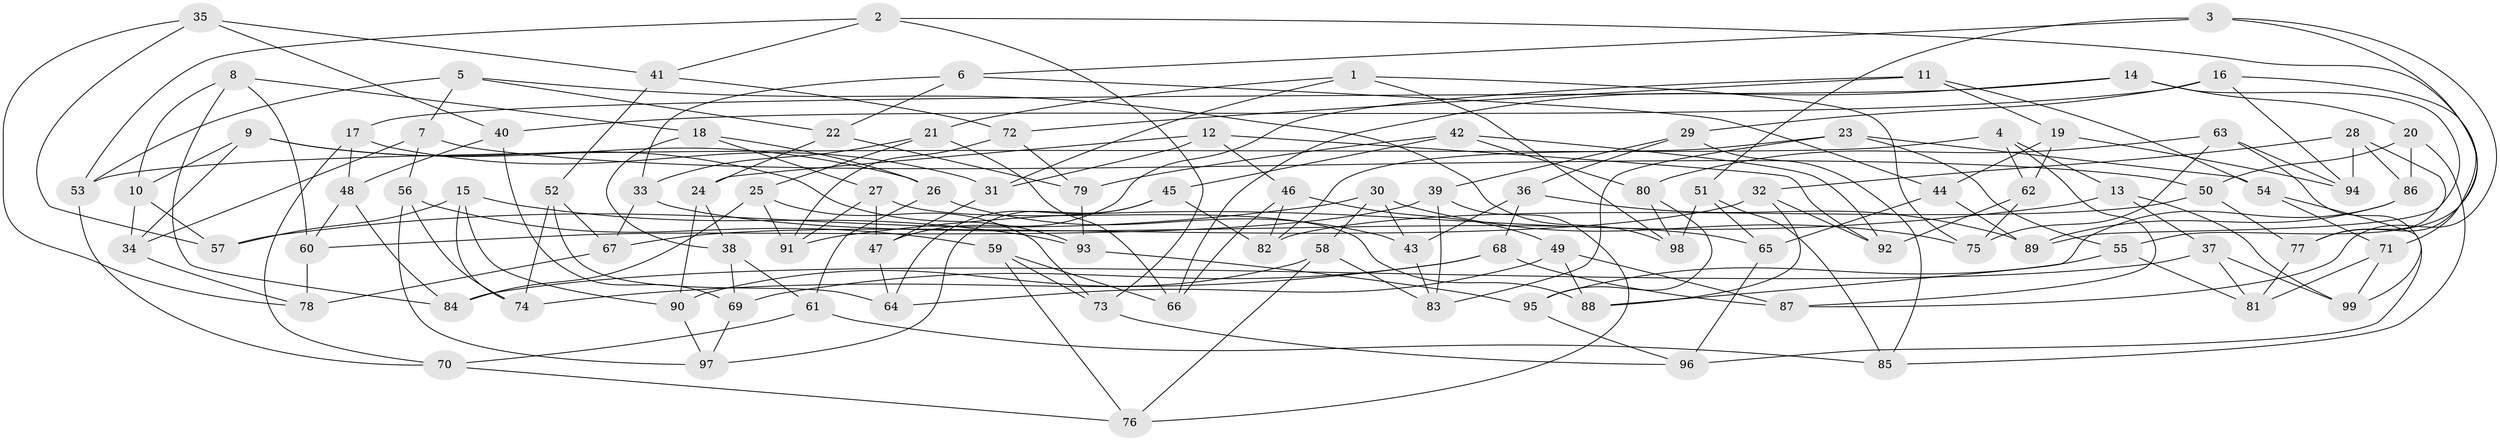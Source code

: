 // Generated by graph-tools (version 1.1) at 2025/37/03/09/25 02:37:57]
// undirected, 99 vertices, 198 edges
graph export_dot {
graph [start="1"]
  node [color=gray90,style=filled];
  1;
  2;
  3;
  4;
  5;
  6;
  7;
  8;
  9;
  10;
  11;
  12;
  13;
  14;
  15;
  16;
  17;
  18;
  19;
  20;
  21;
  22;
  23;
  24;
  25;
  26;
  27;
  28;
  29;
  30;
  31;
  32;
  33;
  34;
  35;
  36;
  37;
  38;
  39;
  40;
  41;
  42;
  43;
  44;
  45;
  46;
  47;
  48;
  49;
  50;
  51;
  52;
  53;
  54;
  55;
  56;
  57;
  58;
  59;
  60;
  61;
  62;
  63;
  64;
  65;
  66;
  67;
  68;
  69;
  70;
  71;
  72;
  73;
  74;
  75;
  76;
  77;
  78;
  79;
  80;
  81;
  82;
  83;
  84;
  85;
  86;
  87;
  88;
  89;
  90;
  91;
  92;
  93;
  94;
  95;
  96;
  97;
  98;
  99;
  1 -- 75;
  1 -- 21;
  1 -- 98;
  1 -- 31;
  2 -- 73;
  2 -- 77;
  2 -- 41;
  2 -- 53;
  3 -- 6;
  3 -- 51;
  3 -- 87;
  3 -- 55;
  4 -- 87;
  4 -- 53;
  4 -- 13;
  4 -- 62;
  5 -- 53;
  5 -- 7;
  5 -- 98;
  5 -- 22;
  6 -- 33;
  6 -- 44;
  6 -- 22;
  7 -- 56;
  7 -- 34;
  7 -- 50;
  8 -- 10;
  8 -- 84;
  8 -- 60;
  8 -- 18;
  9 -- 34;
  9 -- 93;
  9 -- 10;
  9 -- 26;
  10 -- 34;
  10 -- 57;
  11 -- 47;
  11 -- 19;
  11 -- 54;
  11 -- 72;
  12 -- 31;
  12 -- 92;
  12 -- 46;
  12 -- 24;
  13 -- 37;
  13 -- 91;
  13 -- 99;
  14 -- 17;
  14 -- 20;
  14 -- 66;
  14 -- 89;
  15 -- 93;
  15 -- 90;
  15 -- 74;
  15 -- 57;
  16 -- 71;
  16 -- 40;
  16 -- 29;
  16 -- 94;
  17 -- 70;
  17 -- 48;
  17 -- 31;
  18 -- 38;
  18 -- 26;
  18 -- 27;
  19 -- 62;
  19 -- 44;
  19 -- 94;
  20 -- 50;
  20 -- 85;
  20 -- 86;
  21 -- 33;
  21 -- 66;
  21 -- 25;
  22 -- 79;
  22 -- 24;
  23 -- 54;
  23 -- 82;
  23 -- 83;
  23 -- 55;
  24 -- 90;
  24 -- 38;
  25 -- 84;
  25 -- 91;
  25 -- 73;
  26 -- 61;
  26 -- 43;
  27 -- 88;
  27 -- 91;
  27 -- 47;
  28 -- 77;
  28 -- 86;
  28 -- 32;
  28 -- 94;
  29 -- 39;
  29 -- 36;
  29 -- 85;
  30 -- 43;
  30 -- 58;
  30 -- 57;
  30 -- 75;
  31 -- 47;
  32 -- 67;
  32 -- 92;
  32 -- 88;
  33 -- 65;
  33 -- 67;
  34 -- 78;
  35 -- 40;
  35 -- 41;
  35 -- 78;
  35 -- 57;
  36 -- 89;
  36 -- 43;
  36 -- 68;
  37 -- 84;
  37 -- 81;
  37 -- 99;
  38 -- 61;
  38 -- 69;
  39 -- 60;
  39 -- 76;
  39 -- 83;
  40 -- 69;
  40 -- 48;
  41 -- 52;
  41 -- 72;
  42 -- 79;
  42 -- 45;
  42 -- 80;
  42 -- 92;
  43 -- 83;
  44 -- 89;
  44 -- 65;
  45 -- 97;
  45 -- 64;
  45 -- 82;
  46 -- 49;
  46 -- 82;
  46 -- 66;
  47 -- 64;
  48 -- 60;
  48 -- 84;
  49 -- 87;
  49 -- 64;
  49 -- 88;
  50 -- 82;
  50 -- 77;
  51 -- 85;
  51 -- 65;
  51 -- 98;
  52 -- 74;
  52 -- 67;
  52 -- 64;
  53 -- 70;
  54 -- 96;
  54 -- 71;
  55 -- 81;
  55 -- 95;
  56 -- 74;
  56 -- 97;
  56 -- 59;
  58 -- 76;
  58 -- 83;
  58 -- 90;
  59 -- 73;
  59 -- 76;
  59 -- 66;
  60 -- 78;
  61 -- 85;
  61 -- 70;
  62 -- 75;
  62 -- 92;
  63 -- 80;
  63 -- 75;
  63 -- 99;
  63 -- 94;
  65 -- 96;
  67 -- 78;
  68 -- 69;
  68 -- 74;
  68 -- 87;
  69 -- 97;
  70 -- 76;
  71 -- 81;
  71 -- 99;
  72 -- 79;
  72 -- 91;
  73 -- 96;
  77 -- 81;
  79 -- 93;
  80 -- 98;
  80 -- 95;
  86 -- 89;
  86 -- 88;
  90 -- 97;
  93 -- 95;
  95 -- 96;
}
